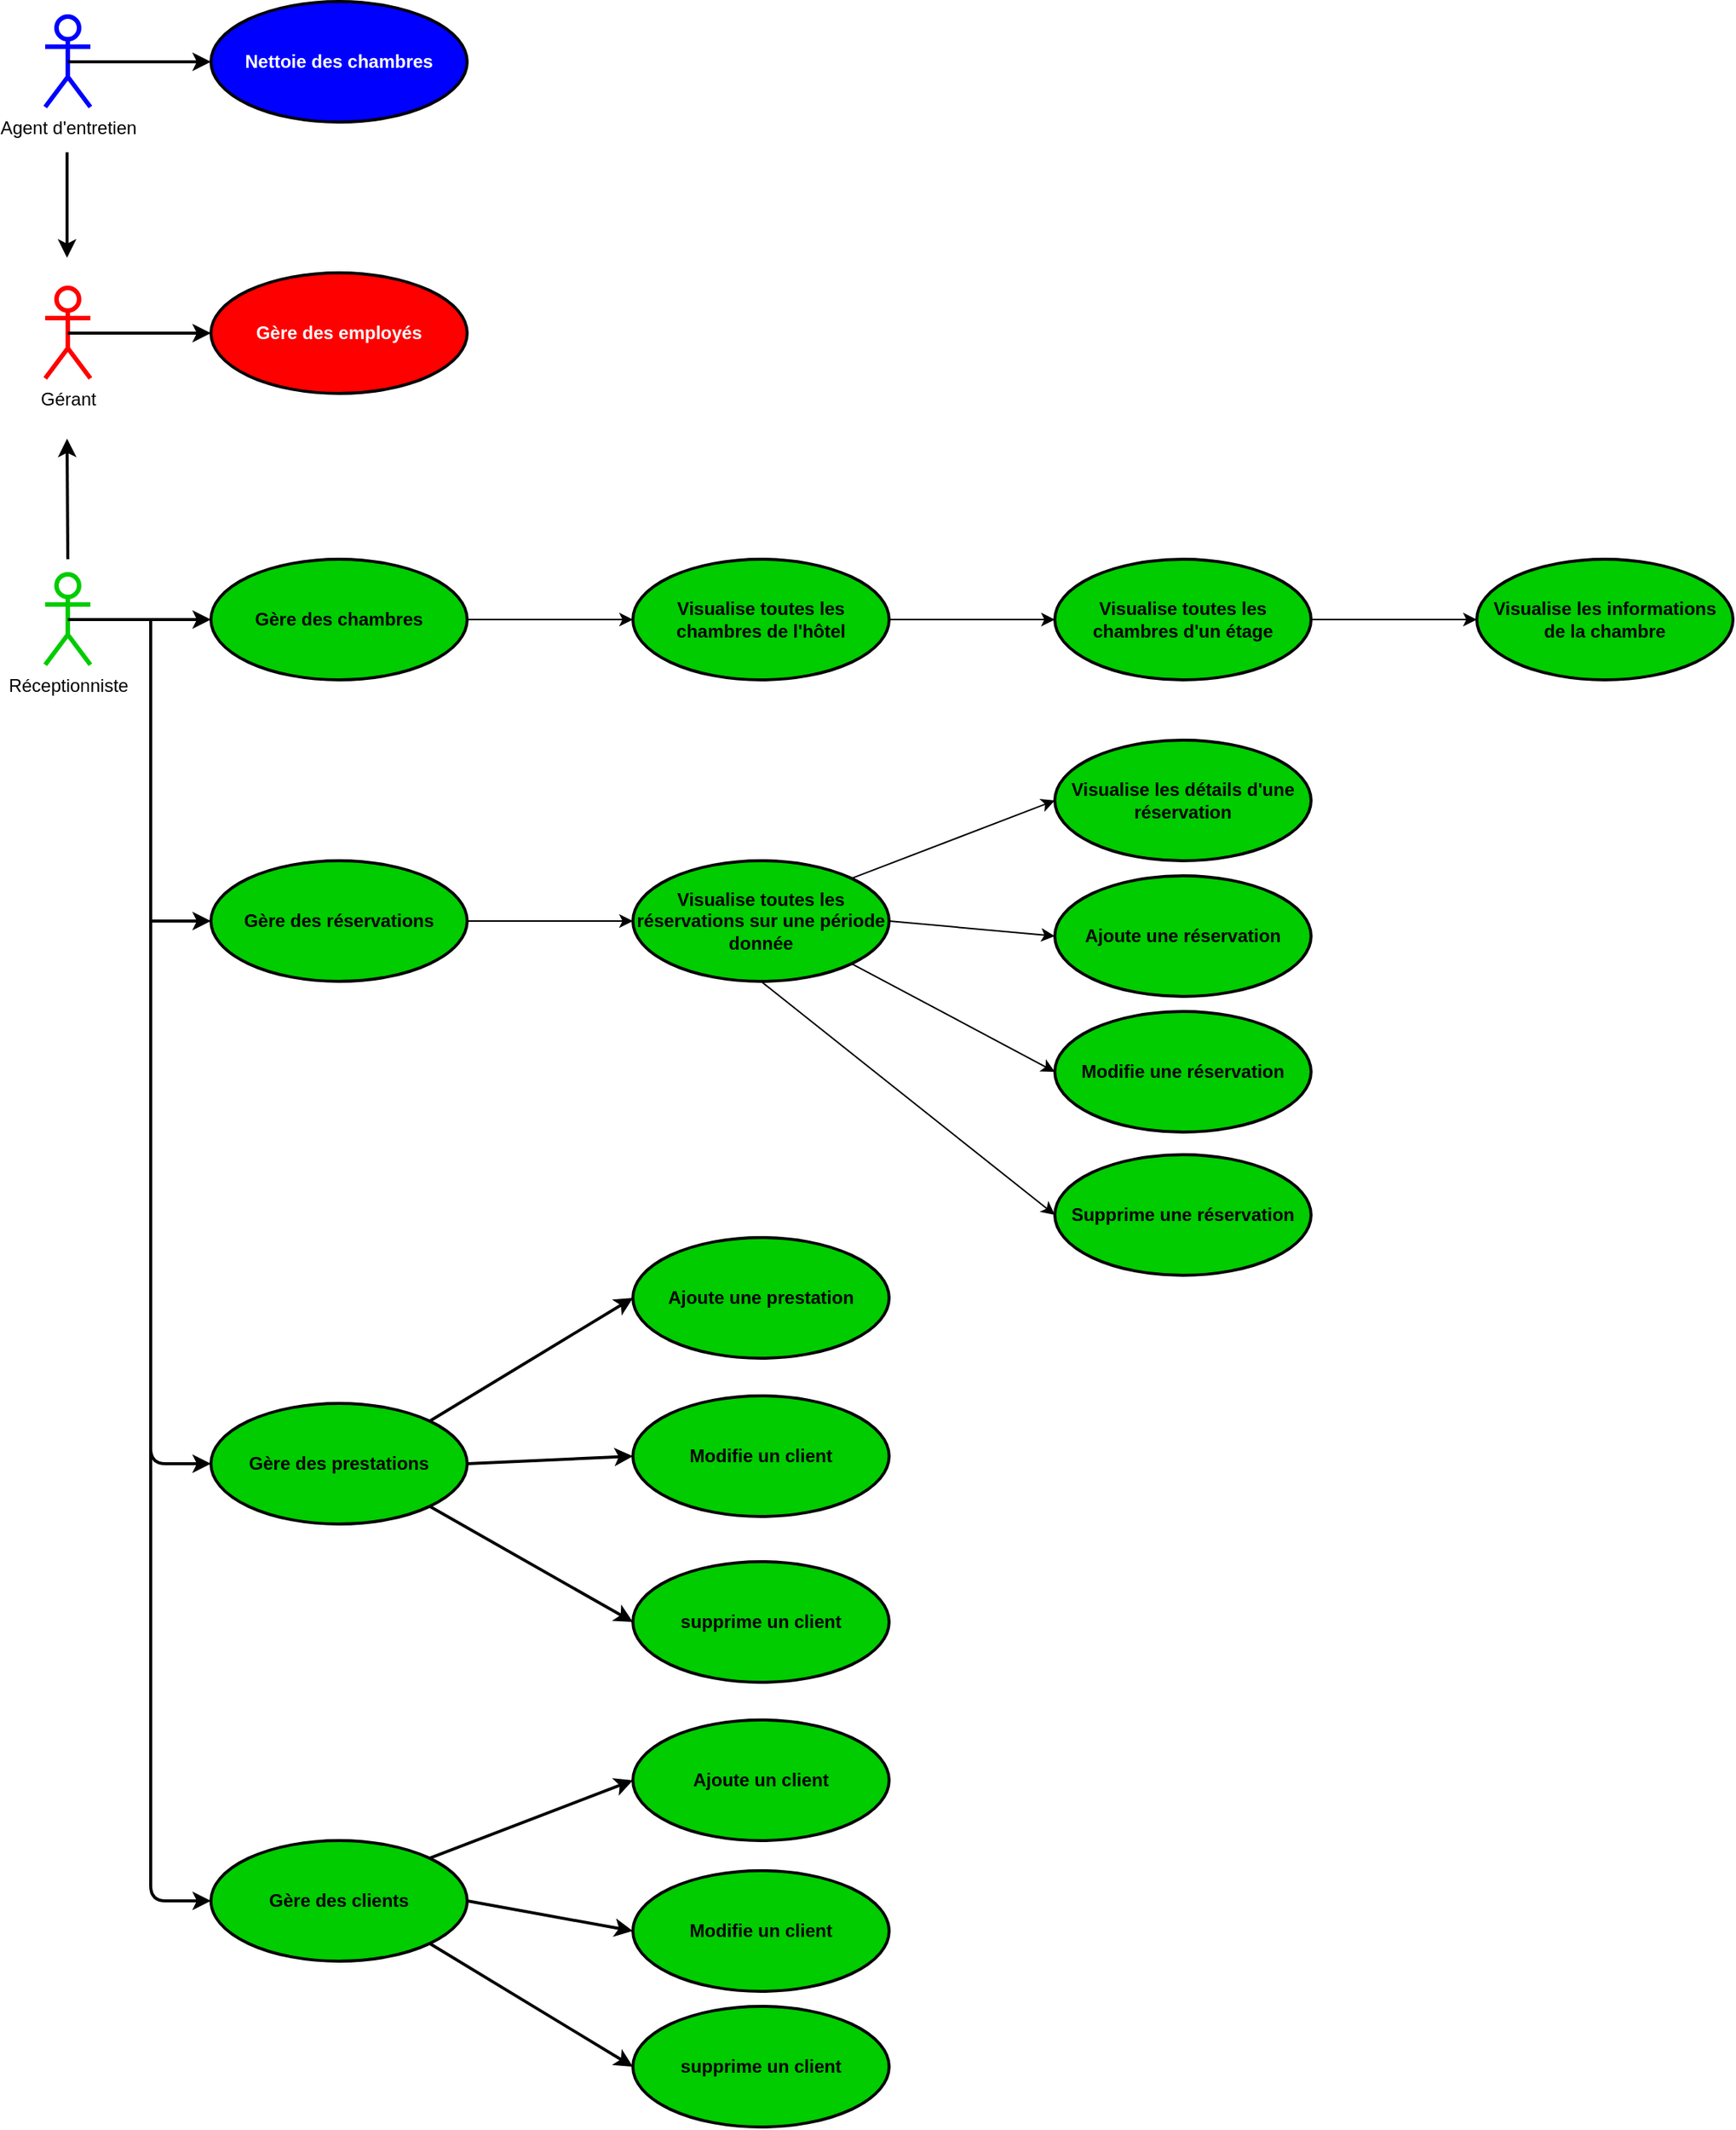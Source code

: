 <mxfile version="13.9.9" type="device"><diagram id="Q-hz5vsAQXlTggmqpHIJ" name="Page-1"><mxGraphModel dx="2172" dy="1612" grid="1" gridSize="10" guides="1" tooltips="1" connect="1" arrows="1" fold="1" page="1" pageScale="1" pageWidth="827" pageHeight="1169" math="0" shadow="0"><root><mxCell id="0"/><mxCell id="1" parent="0"/><mxCell id="99uAwbGHXjy_RrVq41R4-1" value="Agent d'entretien" style="shape=umlActor;verticalLabelPosition=bottom;verticalAlign=top;html=1;outlineConnect=0;strokeColor=#0000FF;strokeWidth=3;" parent="1" vertex="1"><mxGeometry x="50" y="80" width="30" height="60" as="geometry"/></mxCell><mxCell id="99uAwbGHXjy_RrVq41R4-6" style="edgeStyle=orthogonalEdgeStyle;rounded=0;orthogonalLoop=1;jettySize=auto;html=1;strokeWidth=2;entryX=0;entryY=0.5;entryDx=0;entryDy=0;exitX=0.5;exitY=0.5;exitDx=0;exitDy=0;exitPerimeter=0;" parent="1" source="99uAwbGHXjy_RrVq41R4-2" target="99uAwbGHXjy_RrVq41R4-5" edge="1"><mxGeometry relative="1" as="geometry"><Array as="points"><mxPoint x="120" y="480"/><mxPoint x="120" y="680"/></Array></mxGeometry></mxCell><mxCell id="99uAwbGHXjy_RrVq41R4-2" value="Réceptionniste" style="shape=umlActor;verticalLabelPosition=bottom;verticalAlign=top;html=1;outlineConnect=0;strokeWidth=3;strokeColor=#00CC00;" parent="1" vertex="1"><mxGeometry x="50" y="450" width="30" height="60" as="geometry"/></mxCell><mxCell id="99uAwbGHXjy_RrVq41R4-3" value="Gérant" style="shape=umlActor;verticalLabelPosition=bottom;verticalAlign=top;html=1;outlineConnect=0;strokeWidth=3;strokeColor=#FF0000;" parent="1" vertex="1"><mxGeometry x="50" y="260" width="30" height="60" as="geometry"/></mxCell><mxCell id="99uAwbGHXjy_RrVq41R4-4" value="Ajoute une réservation" style="ellipse;whiteSpace=wrap;html=1;strokeWidth=2;fontStyle=1;fillColor=#00CC00;" parent="1" vertex="1"><mxGeometry x="720" y="650" width="170" height="80" as="geometry"/></mxCell><mxCell id="99uAwbGHXjy_RrVq41R4-5" value="Gère des réservations" style="ellipse;whiteSpace=wrap;html=1;strokeWidth=2;sketch=0;fontStyle=1;fillColor=#00CC00;" parent="1" vertex="1"><mxGeometry x="160" y="640" width="170" height="80" as="geometry"/></mxCell><mxCell id="99uAwbGHXjy_RrVq41R4-9" value="" style="endArrow=classic;html=1;strokeWidth=2;" parent="1" edge="1"><mxGeometry width="50" height="50" relative="1" as="geometry"><mxPoint x="65" y="440" as="sourcePoint"/><mxPoint x="64.5" y="360" as="targetPoint"/></mxGeometry></mxCell><mxCell id="99uAwbGHXjy_RrVq41R4-11" value="Nettoie des chambres" style="ellipse;whiteSpace=wrap;html=1;strokeWidth=2;fontStyle=1;fillColor=#0000FF;fontColor=#FFFFFF;" parent="1" vertex="1"><mxGeometry x="160" y="70" width="170" height="80" as="geometry"/></mxCell><mxCell id="99uAwbGHXjy_RrVq41R4-12" value="" style="endArrow=classic;html=1;entryX=0;entryY=0.5;entryDx=0;entryDy=0;strokeWidth=2;exitX=0.5;exitY=0.5;exitDx=0;exitDy=0;exitPerimeter=0;" parent="1" source="99uAwbGHXjy_RrVq41R4-1" target="99uAwbGHXjy_RrVq41R4-11" edge="1"><mxGeometry width="50" height="50" relative="1" as="geometry"><mxPoint x="90" y="140" as="sourcePoint"/><mxPoint x="190" y="142" as="targetPoint"/></mxGeometry></mxCell><mxCell id="2aik15rhfh9CqMPqsrxR-1" value="" style="endArrow=classic;html=1;strokeWidth=2;" parent="1" edge="1"><mxGeometry width="50" height="50" relative="1" as="geometry"><mxPoint x="64.5" y="170" as="sourcePoint"/><mxPoint x="64.5" y="240" as="targetPoint"/></mxGeometry></mxCell><mxCell id="C6oG4wMZP0P9ysL1d2CA-1" value="Modifie une réservation" style="ellipse;whiteSpace=wrap;html=1;strokeWidth=2;fontStyle=1;fillColor=#00CC00;" parent="1" vertex="1"><mxGeometry x="720" y="740" width="170" height="80" as="geometry"/></mxCell><mxCell id="C6oG4wMZP0P9ysL1d2CA-2" value="Supprime une réservation" style="ellipse;whiteSpace=wrap;html=1;strokeWidth=2;fontStyle=1;fillColor=#00CC00;" parent="1" vertex="1"><mxGeometry x="720" y="835" width="170" height="80" as="geometry"/></mxCell><mxCell id="C6oG4wMZP0P9ysL1d2CA-6" value="" style="endArrow=classic;html=1;strokeColor=#000000;strokeWidth=2;fontColor=#FFFFFF;exitX=0.5;exitY=0.5;exitDx=0;exitDy=0;exitPerimeter=0;entryX=0;entryY=0.5;entryDx=0;entryDy=0;" parent="1" source="99uAwbGHXjy_RrVq41R4-2" target="C6oG4wMZP0P9ysL1d2CA-7" edge="1"><mxGeometry width="50" height="50" relative="1" as="geometry"><mxPoint x="150" y="460" as="sourcePoint"/><mxPoint x="270" y="480" as="targetPoint"/></mxGeometry></mxCell><mxCell id="C6oG4wMZP0P9ysL1d2CA-7" value="Gère des chambres" style="ellipse;whiteSpace=wrap;html=1;strokeWidth=2;fontStyle=1;fillColor=#00CC00;" parent="1" vertex="1"><mxGeometry x="160" y="440" width="170" height="80" as="geometry"/></mxCell><mxCell id="C6oG4wMZP0P9ysL1d2CA-9" value="" style="endArrow=classic;html=1;strokeColor=#000000;strokeWidth=2;fontColor=#FFFFFF;exitX=0.5;exitY=0.5;exitDx=0;exitDy=0;exitPerimeter=0;entryX=0;entryY=0.5;entryDx=0;entryDy=0;" parent="1" source="99uAwbGHXjy_RrVq41R4-3" target="C6oG4wMZP0P9ysL1d2CA-10" edge="1"><mxGeometry width="50" height="50" relative="1" as="geometry"><mxPoint x="90" y="290" as="sourcePoint"/><mxPoint x="130" y="290" as="targetPoint"/></mxGeometry></mxCell><mxCell id="C6oG4wMZP0P9ysL1d2CA-10" value="Gère des employés" style="ellipse;whiteSpace=wrap;html=1;strokeWidth=2;fontStyle=1;fillColor=#FF0000;fontColor=#FFFFFF;" parent="1" vertex="1"><mxGeometry x="160" y="250" width="170" height="80" as="geometry"/></mxCell><mxCell id="C6oG4wMZP0P9ysL1d2CA-12" value="" style="endArrow=classic;html=1;strokeColor=#000000;strokeWidth=2;fontColor=#FFFFFF;entryX=0;entryY=0.5;entryDx=0;entryDy=0;" parent="1" target="C6oG4wMZP0P9ysL1d2CA-13" edge="1"><mxGeometry width="50" height="50" relative="1" as="geometry"><mxPoint x="120" y="680" as="sourcePoint"/><mxPoint x="120" y="810" as="targetPoint"/><Array as="points"><mxPoint x="120" y="1040"/></Array></mxGeometry></mxCell><mxCell id="C6oG4wMZP0P9ysL1d2CA-13" value="Gère des prestations" style="ellipse;whiteSpace=wrap;html=1;strokeWidth=2;fontStyle=1;fillColor=#00CC00;" parent="1" vertex="1"><mxGeometry x="160" y="1000" width="170" height="80" as="geometry"/></mxCell><mxCell id="C6oG4wMZP0P9ysL1d2CA-14" value="Ajoute une prestation" style="ellipse;whiteSpace=wrap;html=1;strokeWidth=2;fontStyle=1;fillColor=#00CC00;" parent="1" vertex="1"><mxGeometry x="440" y="890" width="170" height="80" as="geometry"/></mxCell><mxCell id="C6oG4wMZP0P9ysL1d2CA-15" value="Gère des clients" style="ellipse;whiteSpace=wrap;html=1;strokeWidth=2;fontStyle=1;fillColor=#00CC00;" parent="1" vertex="1"><mxGeometry x="160" y="1290" width="170" height="80" as="geometry"/></mxCell><mxCell id="C6oG4wMZP0P9ysL1d2CA-16" value="" style="endArrow=classic;html=1;strokeColor=#000000;strokeWidth=2;fontColor=#FFFFFF;exitX=1;exitY=0;exitDx=0;exitDy=0;entryX=0;entryY=0.5;entryDx=0;entryDy=0;" parent="1" source="C6oG4wMZP0P9ysL1d2CA-13" target="C6oG4wMZP0P9ysL1d2CA-14" edge="1"><mxGeometry width="50" height="50" relative="1" as="geometry"><mxPoint x="340" y="939.5" as="sourcePoint"/><mxPoint x="420" y="939.5" as="targetPoint"/></mxGeometry></mxCell><mxCell id="C6oG4wMZP0P9ysL1d2CA-17" value="" style="endArrow=classic;html=1;strokeColor=#000000;strokeWidth=2;fontColor=#FFFFFF;entryX=0;entryY=0.5;entryDx=0;entryDy=0;" parent="1" target="C6oG4wMZP0P9ysL1d2CA-15" edge="1"><mxGeometry width="50" height="50" relative="1" as="geometry"><mxPoint x="120" y="770" as="sourcePoint"/><mxPoint x="180" y="990" as="targetPoint"/><Array as="points"><mxPoint x="120" y="1330"/></Array></mxGeometry></mxCell><mxCell id="C6oG4wMZP0P9ysL1d2CA-18" value="Ajoute un client" style="ellipse;whiteSpace=wrap;html=1;strokeWidth=2;fontStyle=1;fillColor=#00CC00;" parent="1" vertex="1"><mxGeometry x="440" y="1210" width="170" height="80" as="geometry"/></mxCell><mxCell id="C6oG4wMZP0P9ysL1d2CA-19" value="Modifie un client" style="ellipse;whiteSpace=wrap;html=1;strokeWidth=2;fontStyle=1;fillColor=#00CC00;" parent="1" vertex="1"><mxGeometry x="440" y="1310" width="170" height="80" as="geometry"/></mxCell><mxCell id="C6oG4wMZP0P9ysL1d2CA-20" value="supprime un client" style="ellipse;whiteSpace=wrap;html=1;strokeWidth=2;fontStyle=1;fillColor=#00CC00;" parent="1" vertex="1"><mxGeometry x="440" y="1400" width="170" height="80" as="geometry"/></mxCell><mxCell id="C6oG4wMZP0P9ysL1d2CA-21" value="" style="endArrow=classic;html=1;strokeColor=#000000;strokeWidth=2;fontColor=#FFFFFF;entryX=0;entryY=0.5;entryDx=0;entryDy=0;exitX=1;exitY=0;exitDx=0;exitDy=0;" parent="1" source="C6oG4wMZP0P9ysL1d2CA-15" target="C6oG4wMZP0P9ysL1d2CA-18" edge="1"><mxGeometry width="50" height="50" relative="1" as="geometry"><mxPoint x="310" y="1270" as="sourcePoint"/><mxPoint x="360" y="1220" as="targetPoint"/></mxGeometry></mxCell><mxCell id="C6oG4wMZP0P9ysL1d2CA-22" value="" style="endArrow=classic;html=1;strokeColor=#000000;strokeWidth=2;fontColor=#FFFFFF;exitX=1;exitY=0.5;exitDx=0;exitDy=0;entryX=0;entryY=0.5;entryDx=0;entryDy=0;" parent="1" source="C6oG4wMZP0P9ysL1d2CA-15" target="C6oG4wMZP0P9ysL1d2CA-19" edge="1"><mxGeometry width="50" height="50" relative="1" as="geometry"><mxPoint x="360" y="1370" as="sourcePoint"/><mxPoint x="410" y="1320" as="targetPoint"/></mxGeometry></mxCell><mxCell id="C6oG4wMZP0P9ysL1d2CA-23" value="" style="endArrow=classic;html=1;strokeColor=#000000;strokeWidth=2;fontColor=#FFFFFF;exitX=1;exitY=1;exitDx=0;exitDy=0;entryX=0;entryY=0.5;entryDx=0;entryDy=0;" parent="1" source="C6oG4wMZP0P9ysL1d2CA-15" target="C6oG4wMZP0P9ysL1d2CA-20" edge="1"><mxGeometry width="50" height="50" relative="1" as="geometry"><mxPoint x="340" y="1470" as="sourcePoint"/><mxPoint x="390" y="1420" as="targetPoint"/></mxGeometry></mxCell><mxCell id="C6oG4wMZP0P9ysL1d2CA-24" value="Modifie un client" style="ellipse;whiteSpace=wrap;html=1;strokeWidth=2;fontStyle=1;fillColor=#00CC00;" parent="1" vertex="1"><mxGeometry x="440" y="995" width="170" height="80" as="geometry"/></mxCell><mxCell id="C6oG4wMZP0P9ysL1d2CA-25" value="supprime un client" style="ellipse;whiteSpace=wrap;html=1;strokeWidth=2;fontStyle=1;fillColor=#00CC00;" parent="1" vertex="1"><mxGeometry x="440" y="1105" width="170" height="80" as="geometry"/></mxCell><mxCell id="C6oG4wMZP0P9ysL1d2CA-26" value="" style="endArrow=classic;html=1;strokeColor=#000000;strokeWidth=2;fontColor=#FFFFFF;exitX=1;exitY=0.5;exitDx=0;exitDy=0;entryX=0;entryY=0.5;entryDx=0;entryDy=0;" parent="1" source="C6oG4wMZP0P9ysL1d2CA-13" target="C6oG4wMZP0P9ysL1d2CA-24" edge="1"><mxGeometry width="50" height="50" relative="1" as="geometry"><mxPoint x="330" y="1010" as="sourcePoint"/><mxPoint x="410" y="1000" as="targetPoint"/></mxGeometry></mxCell><mxCell id="C6oG4wMZP0P9ysL1d2CA-27" value="" style="endArrow=classic;html=1;strokeColor=#000000;strokeWidth=2;fontColor=#FFFFFF;exitX=1;exitY=1;exitDx=0;exitDy=0;entryX=0;entryY=0.5;entryDx=0;entryDy=0;" parent="1" source="C6oG4wMZP0P9ysL1d2CA-13" target="C6oG4wMZP0P9ysL1d2CA-25" edge="1"><mxGeometry width="50" height="50" relative="1" as="geometry"><mxPoint x="320" y="1110" as="sourcePoint"/><mxPoint x="420" y="1110" as="targetPoint"/></mxGeometry></mxCell><mxCell id="Mh6BBTmOFt0iKJtwRD3K-1" value="Visualise les informations &lt;br&gt;de la chambre" style="ellipse;whiteSpace=wrap;html=1;strokeWidth=2;fontStyle=1;fillColor=#00CC00;" vertex="1" parent="1"><mxGeometry x="1000" y="440" width="170" height="80" as="geometry"/></mxCell><mxCell id="Mh6BBTmOFt0iKJtwRD3K-2" value="Visualise toutes les chambres de l'hôtel" style="ellipse;whiteSpace=wrap;html=1;strokeWidth=2;fontStyle=1;fillColor=#00CC00;" vertex="1" parent="1"><mxGeometry x="440" y="440" width="170" height="80" as="geometry"/></mxCell><mxCell id="Mh6BBTmOFt0iKJtwRD3K-3" value="Visualise toutes les chambres d'un étage" style="ellipse;whiteSpace=wrap;html=1;strokeWidth=2;fontStyle=1;fillColor=#00CC00;" vertex="1" parent="1"><mxGeometry x="720" y="440" width="170" height="80" as="geometry"/></mxCell><mxCell id="Mh6BBTmOFt0iKJtwRD3K-4" value="" style="endArrow=classic;html=1;exitX=1;exitY=0.5;exitDx=0;exitDy=0;entryX=0;entryY=0.5;entryDx=0;entryDy=0;" edge="1" parent="1" source="C6oG4wMZP0P9ysL1d2CA-7" target="Mh6BBTmOFt0iKJtwRD3K-2"><mxGeometry width="50" height="50" relative="1" as="geometry"><mxPoint x="390" y="440" as="sourcePoint"/><mxPoint x="440" y="390" as="targetPoint"/></mxGeometry></mxCell><mxCell id="Mh6BBTmOFt0iKJtwRD3K-5" value="" style="endArrow=classic;html=1;exitX=1;exitY=0.5;exitDx=0;exitDy=0;entryX=0;entryY=0.5;entryDx=0;entryDy=0;" edge="1" parent="1" source="Mh6BBTmOFt0iKJtwRD3K-2" target="Mh6BBTmOFt0iKJtwRD3K-3"><mxGeometry width="50" height="50" relative="1" as="geometry"><mxPoint x="570" y="440" as="sourcePoint"/><mxPoint x="620" y="440" as="targetPoint"/></mxGeometry></mxCell><mxCell id="Mh6BBTmOFt0iKJtwRD3K-6" value="" style="endArrow=classic;html=1;exitX=1;exitY=0.5;exitDx=0;exitDy=0;entryX=0;entryY=0.5;entryDx=0;entryDy=0;" edge="1" parent="1" source="Mh6BBTmOFt0iKJtwRD3K-3" target="Mh6BBTmOFt0iKJtwRD3K-1"><mxGeometry width="50" height="50" relative="1" as="geometry"><mxPoint x="927" y="479.5" as="sourcePoint"/><mxPoint x="967" y="479.5" as="targetPoint"/></mxGeometry></mxCell><mxCell id="Mh6BBTmOFt0iKJtwRD3K-7" value="Visualise toutes les réservations sur une période donnée" style="ellipse;whiteSpace=wrap;html=1;strokeWidth=2;fontStyle=1;fillColor=#00CC00;" vertex="1" parent="1"><mxGeometry x="440" y="640" width="170" height="80" as="geometry"/></mxCell><mxCell id="Mh6BBTmOFt0iKJtwRD3K-8" value="" style="endArrow=classic;html=1;exitX=1;exitY=0.5;exitDx=0;exitDy=0;entryX=0;entryY=0.5;entryDx=0;entryDy=0;" edge="1" parent="1" source="99uAwbGHXjy_RrVq41R4-5" target="Mh6BBTmOFt0iKJtwRD3K-7"><mxGeometry width="50" height="50" relative="1" as="geometry"><mxPoint x="580" y="830" as="sourcePoint"/><mxPoint x="630" y="780" as="targetPoint"/></mxGeometry></mxCell><mxCell id="Mh6BBTmOFt0iKJtwRD3K-9" value="Visualise les détails d'une réservation" style="ellipse;whiteSpace=wrap;html=1;strokeWidth=2;fontStyle=1;fillColor=#00CC00;" vertex="1" parent="1"><mxGeometry x="720" y="560" width="170" height="80" as="geometry"/></mxCell><mxCell id="Mh6BBTmOFt0iKJtwRD3K-10" value="" style="endArrow=classic;html=1;exitX=1;exitY=0;exitDx=0;exitDy=0;entryX=0;entryY=0.5;entryDx=0;entryDy=0;" edge="1" parent="1" source="Mh6BBTmOFt0iKJtwRD3K-7" target="Mh6BBTmOFt0iKJtwRD3K-9"><mxGeometry width="50" height="50" relative="1" as="geometry"><mxPoint x="740" y="760" as="sourcePoint"/><mxPoint x="780" y="600" as="targetPoint"/></mxGeometry></mxCell><mxCell id="Mh6BBTmOFt0iKJtwRD3K-11" value="" style="endArrow=classic;html=1;exitX=1;exitY=0.5;exitDx=0;exitDy=0;entryX=0;entryY=0.5;entryDx=0;entryDy=0;" edge="1" parent="1" source="Mh6BBTmOFt0iKJtwRD3K-7" target="99uAwbGHXjy_RrVq41R4-4"><mxGeometry width="50" height="50" relative="1" as="geometry"><mxPoint x="675" y="770" as="sourcePoint"/><mxPoint x="820" y="730" as="targetPoint"/></mxGeometry></mxCell><mxCell id="Mh6BBTmOFt0iKJtwRD3K-12" value="" style="endArrow=classic;html=1;exitX=1;exitY=1;exitDx=0;exitDy=0;entryX=0;entryY=0.5;entryDx=0;entryDy=0;" edge="1" parent="1" source="Mh6BBTmOFt0iKJtwRD3K-7" target="C6oG4wMZP0P9ysL1d2CA-1"><mxGeometry width="50" height="50" relative="1" as="geometry"><mxPoint x="690.004" y="729.996" as="sourcePoint"/><mxPoint x="774.9" y="768.28" as="targetPoint"/></mxGeometry></mxCell><mxCell id="Mh6BBTmOFt0iKJtwRD3K-13" value="" style="endArrow=classic;html=1;exitX=0.5;exitY=1;exitDx=0;exitDy=0;entryX=0;entryY=0.5;entryDx=0;entryDy=0;" edge="1" parent="1" source="Mh6BBTmOFt0iKJtwRD3K-7" target="C6oG4wMZP0P9ysL1d2CA-2"><mxGeometry width="50" height="50" relative="1" as="geometry"><mxPoint x="660.104" y="744.144" as="sourcePoint"/><mxPoint x="745" y="815.86" as="targetPoint"/><Array as="points"/></mxGeometry></mxCell></root></mxGraphModel></diagram></mxfile>